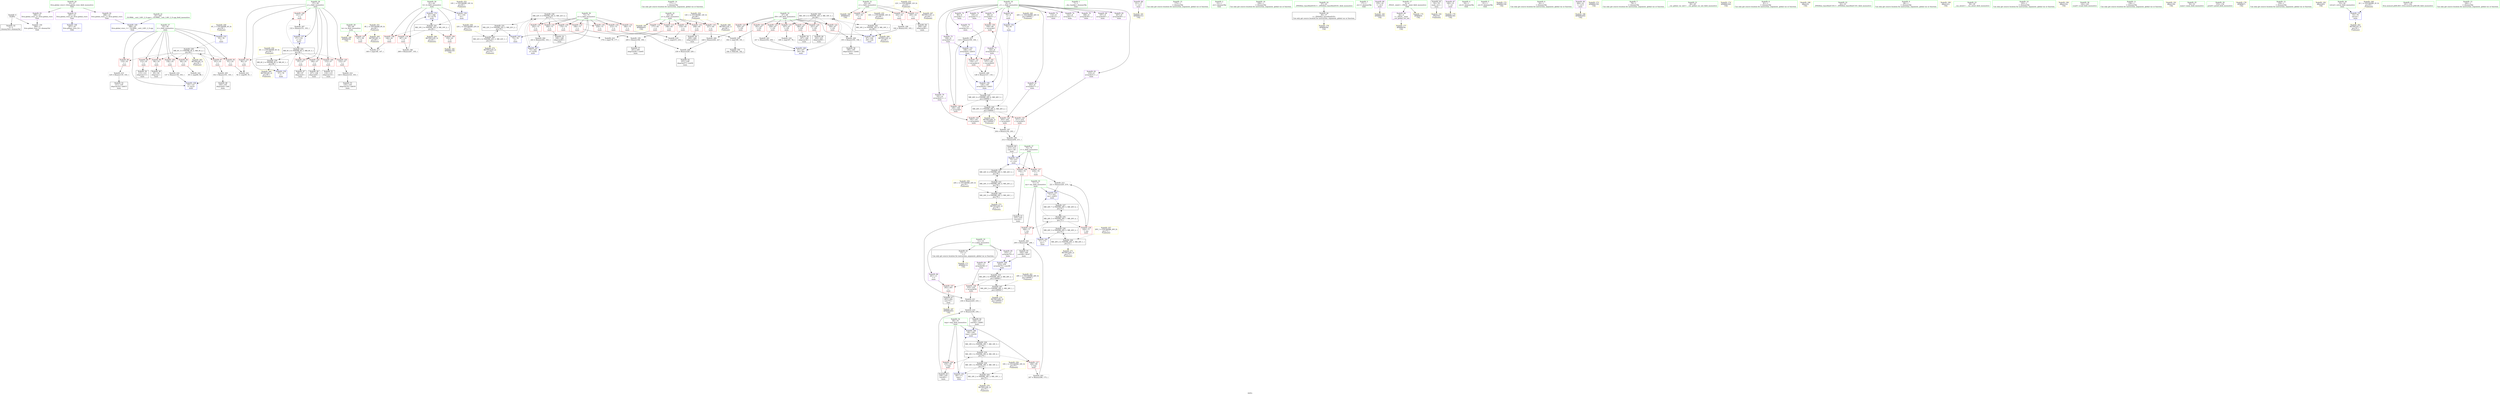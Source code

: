digraph "SVFG" {
	label="SVFG";

	Node0x55c6e3e71900 [shape=record,color=grey,label="{NodeID: 0\nNullPtr}"];
	Node0x55c6e3e71900 -> Node0x55c6e3e914c0[style=solid];
	Node0x55c6e3e71900 -> Node0x55c6e3e98de0[style=solid];
	Node0x55c6e3eb0a40 [shape=record,color=yellow,style=double,label="{NodeID: 263\nRETMU(4V_3)\npts\{56 \}\nFun[main]}"];
	Node0x55c6e3e9a670 [shape=record,color=yellow,style=double,label="{NodeID: 180\nAPARM(59)\nCS[]}"];
	Node0x55c6e3e91aa0 [shape=record,color=red,label="{NodeID: 97\n101\<--55\n\<--i\nmain\n}"];
	Node0x55c6e3e91aa0 -> Node0x55c6e3e9d540[style=solid];
	Node0x55c6e3e76250 [shape=record,color=green,label="{NodeID: 14\n171\<--1\n\<--dummyObj\nCan only get source location for instruction, argument, global var or function.}"];
	Node0x55c6e3e952d0 [shape=record,color=black,label="{NodeID: 194\n184 = PHI(160, 182, )\n}"];
	Node0x55c6e3e92600 [shape=record,color=red,label="{NodeID: 111\n163\<--63\n\<--c\nmain\n}"];
	Node0x55c6e3e92600 -> Node0x55c6e3e95cf0[style=solid];
	Node0x55c6e3e90960 [shape=record,color=green,label="{NodeID: 28\n57\<--58\nj\<--j_field_insensitive\nmain\n}"];
	Node0x55c6e3e90960 -> Node0x55c6e3e91de0[style=solid];
	Node0x55c6e3e90960 -> Node0x55c6e3e91eb0[style=solid];
	Node0x55c6e3e90960 -> Node0x55c6e3e91f80[style=solid];
	Node0x55c6e3e90960 -> Node0x55c6e3e92050[style=solid];
	Node0x55c6e3e90960 -> Node0x55c6e3e92120[style=solid];
	Node0x55c6e3e90960 -> Node0x55c6e3e921f0[style=solid];
	Node0x55c6e3e90960 -> Node0x55c6e3e99150[style=solid];
	Node0x55c6e3e90960 -> Node0x55c6e3e993c0[style=solid];
	Node0x55c6e3e9d9c0 [shape=record,color=grey,label="{NodeID: 208\n230 = Binary(228, 229, )\n}"];
	Node0x55c6e3e9d9c0 -> Node0x55c6e3e93550[style=solid];
	Node0x55c6e3e97930 [shape=record,color=red,label="{NodeID: 125\n256\<--67\n\<--i30\nmain\n}"];
	Node0x55c6e3e97930 -> Node0x55c6e3e9cf40[style=solid];
	Node0x55c6e3e914c0 [shape=record,color=black,label="{NodeID: 42\n2\<--3\ndummyVal\<--dummyVal\n}"];
	Node0x55c6e3e9eec0 [shape=record,color=grey,label="{NodeID: 222\n85 = cmp(84, 86, )\n}"];
	Node0x55c6e3e98490 [shape=record,color=red,label="{NodeID: 139\n100\<--99\n\<--arrayidx5\nmain\n}"];
	Node0x55c6e3e98490 -> Node0x55c6e3e9e140[style=solid];
	Node0x55c6e3e93070 [shape=record,color=black,label="{NodeID: 56\n196\<--195\nidxprom43\<--sub42\nmain\n}"];
	Node0x55c6e3eaa460 [shape=record,color=black,label="{NodeID: 236\nMR_22V_5 = PHI(MR_22V_6, MR_22V_4, )\npts\{74 \}\n}"];
	Node0x55c6e3eaa460 -> Node0x55c6e3e97d40[style=dashed];
	Node0x55c6e3eaa460 -> Node0x55c6e3e97e10[style=dashed];
	Node0x55c6e3eaa460 -> Node0x55c6e3e97ee0[style=dashed];
	Node0x55c6e3eaa460 -> Node0x55c6e3e97fb0[style=dashed];
	Node0x55c6e3eaa460 -> Node0x55c6e3e98080[style=dashed];
	Node0x55c6e3eaa460 -> Node0x55c6e3e98150[style=dashed];
	Node0x55c6e3eaa460 -> Node0x55c6e3e98220[style=dashed];
	Node0x55c6e3eaa460 -> Node0x55c6e3e99be0[style=dashed];
	Node0x55c6e3eaa460 -> Node0x55c6e3ea8b60[style=dashed];
	Node0x55c6e3e99080 [shape=record,color=blue,label="{NodeID: 153\n55\<--78\ni\<--\nmain\n}"];
	Node0x55c6e3e99080 -> Node0x55c6e3eaae60[style=dashed];
	Node0x55c6e3e93bd0 [shape=record,color=purple,label="{NodeID: 70\n96\<--8\narrayidx\<--_c\nmain\n}"];
	Node0x55c6e3eaec60 [shape=record,color=yellow,style=double,label="{NodeID: 250\n6V_1 = ENCHI(MR_6V_0)\npts\{58 \}\nFun[main]}"];
	Node0x55c6e3eaec60 -> Node0x55c6e3eab360[style=dashed];
	Node0x55c6e3e99be0 [shape=record,color=blue,label="{NodeID: 167\n73\<--243\nx\<--inc64\nmain\n}"];
	Node0x55c6e3e99be0 -> Node0x55c6e3eaa460[style=dashed];
	Node0x55c6e3e94730 [shape=record,color=purple,label="{NodeID: 84\n232\<--11\narrayidx58\<--f\nmain\n}"];
	Node0x55c6e3e94730 -> Node0x55c6e3e98a40[style=solid];
	Node0x55c6e3e71820 [shape=record,color=green,label="{NodeID: 1\n7\<--1\n__dso_handle\<--dummyObj\nGlob }"];
	Node0x55c6e3eb0b20 [shape=record,color=yellow,style=double,label="{NodeID: 264\nRETMU(6V_2)\npts\{58 \}\nFun[main]}"];
	Node0x55c6e3e9a740 [shape=record,color=yellow,style=double,label="{NodeID: 181\nAPARM(151)\nCS[]}"];
	Node0x55c6e3e91b70 [shape=record,color=red,label="{NodeID: 98\n112\<--55\n\<--i\nmain\n}"];
	Node0x55c6e3e91b70 -> Node0x55c6e3e92b90[style=solid];
	Node0x55c6e3e71ba0 [shape=record,color=green,label="{NodeID: 15\n173\<--1\n\<--dummyObj\nCan only get source location for instruction, argument, global var or function.}"];
	Node0x55c6e3e95870 [shape=record,color=grey,label="{NodeID: 195\n200 = Binary(198, 199, )\n}"];
	Node0x55c6e3e95870 -> Node0x55c6e3e93140[style=solid];
	Node0x55c6e3e926d0 [shape=record,color=red,label="{NodeID: 112\n193\<--63\n\<--c\nmain\n}"];
	Node0x55c6e3e926d0 -> Node0x55c6e3e95ff0[style=solid];
	Node0x55c6e3e90a30 [shape=record,color=green,label="{NodeID: 29\n59\<--60\ntn\<--tn_field_insensitive\nmain\n}"];
	Node0x55c6e3e90a30 -> Node0x55c6e3e922c0[style=solid];
	Node0x55c6e3e90a30 -> Node0x55c6e3e9a670[style=solid];
	Node0x55c6e3e9db40 [shape=record,color=grey,label="{NodeID: 209\n128 = Binary(127, 118, )\n}"];
	Node0x55c6e3e9db40 -> Node0x55c6e3e992f0[style=solid];
	Node0x55c6e3e97a00 [shape=record,color=red,label="{NodeID: 126\n235\<--69\n\<--tmp\nmain\n}"];
	Node0x55c6e3e97a00 -> Node0x55c6e3e93620[style=solid];
	Node0x55c6e3e91590 [shape=record,color=black,label="{NodeID: 43\n13\<--11\n\<--f\nCan only get source location for instruction, argument, global var or function.}"];
	Node0x55c6e3e91590 -> Node0x55c6e3e99f20[style=solid];
	Node0x55c6e3e9f040 [shape=record,color=grey,label="{NodeID: 223\n178 = cmp(176, 177, )\n}"];
	Node0x55c6e3e98560 [shape=record,color=red,label="{NodeID: 140\n109\<--108\n\<--arrayidx9\nmain\n}"];
	Node0x55c6e3e98560 -> Node0x55c6e3e9e140[style=solid];
	Node0x55c6e3e93140 [shape=record,color=black,label="{NodeID: 57\n201\<--200\nidxprom46\<--sub45\nmain\n}"];
	Node0x55c6e3eaa960 [shape=record,color=black,label="{NodeID: 237\nMR_24V_4 = PHI(MR_24V_5, MR_24V_3, )\npts\{76 \}\n}"];
	Node0x55c6e3eaa960 -> Node0x55c6e3e99970[style=dashed];
	Node0x55c6e3eaa960 -> Node0x55c6e3ea9060[style=dashed];
	Node0x55c6e3e99150 [shape=record,color=blue,label="{NodeID: 154\n57\<--78\nj\<--\nmain\n}"];
	Node0x55c6e3e99150 -> Node0x55c6e3ea6860[style=dashed];
	Node0x55c6e3e93ca0 [shape=record,color=purple,label="{NodeID: 71\n99\<--8\narrayidx5\<--_c\nmain\n}"];
	Node0x55c6e3e93ca0 -> Node0x55c6e3e98490[style=solid];
	Node0x55c6e3eaed40 [shape=record,color=yellow,style=double,label="{NodeID: 251\n8V_1 = ENCHI(MR_8V_0)\npts\{60 \}\nFun[main]}"];
	Node0x55c6e3eaed40 -> Node0x55c6e3e922c0[style=dashed];
	Node0x55c6e3eaed40 -> Node0x55c6e3eb0c00[style=dashed];
	Node0x55c6e3e99cb0 [shape=record,color=blue,label="{NodeID: 168\n253\<--250\narrayidx70\<--conv68\nmain\n}"];
	Node0x55c6e3e99cb0 -> Node0x55c6e3ea9560[style=dashed];
	Node0x55c6e3e94800 [shape=record,color=purple,label="{NodeID: 85\n253\<--11\narrayidx70\<--f\nmain\n}"];
	Node0x55c6e3e94800 -> Node0x55c6e3e99cb0[style=solid];
	Node0x55c6e3e71aa0 [shape=record,color=green,label="{NodeID: 2\n15\<--1\n.str\<--dummyObj\nGlob }"];
	Node0x55c6e3eb0c00 [shape=record,color=yellow,style=double,label="{NodeID: 265\nRETMU(8V_1)\npts\{60 \}\nFun[main]}"];
	Node0x55c6e3e9a810 [shape=record,color=yellow,style=double,label="{NodeID: 182\nAPARM(150)\nCS[]}"];
	Node0x55c6e3e91c40 [shape=record,color=red,label="{NodeID: 99\n119\<--55\n\<--i\nmain\n}"];
	Node0x55c6e3e91c40 -> Node0x55c6e3e9e440[style=solid];
	Node0x55c6e3e71c30 [shape=record,color=green,label="{NodeID: 16\n258\<--1\n\<--dummyObj\nCan only get source location for instruction, argument, global var or function.}"];
	Node0x55c6e3e959f0 [shape=record,color=grey,label="{NodeID: 196\n268 = Binary(267, 103, )\n}"];
	Node0x55c6e3e959f0 -> Node0x55c6e3e99e50[style=solid];
	Node0x55c6e3e927a0 [shape=record,color=red,label="{NodeID: 113\n205\<--63\n\<--c\nmain\n}"];
	Node0x55c6e3e927a0 -> Node0x55c6e3e93210[style=solid];
	Node0x55c6e3e90b00 [shape=record,color=green,label="{NodeID: 30\n61\<--62\ntt\<--tt_field_insensitive\nmain\n}"];
	Node0x55c6e3e90b00 -> Node0x55c6e3e92390[style=solid];
	Node0x55c6e3e90b00 -> Node0x55c6e3e92460[style=solid];
	Node0x55c6e3e90b00 -> Node0x55c6e3e92530[style=solid];
	Node0x55c6e3e90b00 -> Node0x55c6e3e99560[style=solid];
	Node0x55c6e3e90b00 -> Node0x55c6e3e99e50[style=solid];
	Node0x55c6e3e9dcc0 [shape=record,color=grey,label="{NodeID: 210\n237 = Binary(236, 234, )\n}"];
	Node0x55c6e3e9dcc0 -> Node0x55c6e3e936f0[style=solid];
	Node0x55c6e3e97ad0 [shape=record,color=red,label="{NodeID: 127\n246\<--69\n\<--tmp\nmain\n}"];
	Node0x55c6e3e97ad0 -> Node0x55c6e3e9d240[style=solid];
	Node0x55c6e3e91660 [shape=record,color=black,label="{NodeID: 44\n36\<--37\n\<--_ZNSt8ios_base4InitD1Ev\nCan only get source location for instruction, argument, global var or function.}"];
	Node0x55c6e3e91660 -> Node0x55c6e3e9a330[style=solid];
	Node0x55c6e3ea6860 [shape=record,color=black,label="{NodeID: 224\nMR_6V_4 = PHI(MR_6V_5, MR_6V_3, )\npts\{58 \}\n}"];
	Node0x55c6e3ea6860 -> Node0x55c6e3e91de0[style=dashed];
	Node0x55c6e3ea6860 -> Node0x55c6e3e91eb0[style=dashed];
	Node0x55c6e3ea6860 -> Node0x55c6e3e91f80[style=dashed];
	Node0x55c6e3ea6860 -> Node0x55c6e3e92050[style=dashed];
	Node0x55c6e3ea6860 -> Node0x55c6e3e92120[style=dashed];
	Node0x55c6e3ea6860 -> Node0x55c6e3e921f0[style=dashed];
	Node0x55c6e3ea6860 -> Node0x55c6e3e993c0[style=dashed];
	Node0x55c6e3ea6860 -> Node0x55c6e3eab360[style=dashed];
	Node0x55c6e3e98630 [shape=record,color=red,label="{NodeID: 141\n118\<--117\n\<--arrayidx14\nmain\n}"];
	Node0x55c6e3e98630 -> Node0x55c6e3e9db40[style=solid];
	Node0x55c6e3e93210 [shape=record,color=black,label="{NodeID: 58\n206\<--205\nidxprom48\<--\nmain\n}"];
	Node0x55c6e3eaae60 [shape=record,color=black,label="{NodeID: 238\nMR_4V_3 = PHI(MR_4V_4, MR_4V_2, )\npts\{56 \}\n}"];
	Node0x55c6e3eaae60 -> Node0x55c6e3e94fe0[style=dashed];
	Node0x55c6e3eaae60 -> Node0x55c6e3e950b0[style=dashed];
	Node0x55c6e3eaae60 -> Node0x55c6e3e919d0[style=dashed];
	Node0x55c6e3eaae60 -> Node0x55c6e3e91aa0[style=dashed];
	Node0x55c6e3eaae60 -> Node0x55c6e3e91b70[style=dashed];
	Node0x55c6e3eaae60 -> Node0x55c6e3e91c40[style=dashed];
	Node0x55c6e3eaae60 -> Node0x55c6e3e91d10[style=dashed];
	Node0x55c6e3eaae60 -> Node0x55c6e3e99490[style=dashed];
	Node0x55c6e3eaae60 -> Node0x55c6e3eb0a40[style=dashed];
	Node0x55c6e3e99220 [shape=record,color=blue,label="{NodeID: 155\n108\<--110\narrayidx9\<--add10\nmain\n}"];
	Node0x55c6e3e99220 -> Node0x55c6e3e98630[style=dashed];
	Node0x55c6e3e99220 -> Node0x55c6e3e98700[style=dashed];
	Node0x55c6e3e99220 -> Node0x55c6e3e992f0[style=dashed];
	Node0x55c6e3e93d70 [shape=record,color=purple,label="{NodeID: 72\n105\<--8\narrayidx7\<--_c\nmain\n}"];
	Node0x55c6e3eaf630 [shape=record,color=yellow,style=double,label="{NodeID: 252\n10V_1 = ENCHI(MR_10V_0)\npts\{62 \}\nFun[main]}"];
	Node0x55c6e3eaf630 -> Node0x55c6e3e99560[style=dashed];
	Node0x55c6e3e99d80 [shape=record,color=blue,label="{NodeID: 169\n67\<--257\ni30\<--dec\nmain\n}"];
	Node0x55c6e3e99d80 -> Node0x55c6e3ea7c60[style=dashed];
	Node0x55c6e3e948d0 [shape=record,color=purple,label="{NodeID: 86\n261\<--11\n\<--f\nmain\n}"];
	Node0x55c6e3e948d0 -> Node0x55c6e3e98b10[style=solid];
	Node0x55c6e3e72390 [shape=record,color=green,label="{NodeID: 3\n17\<--1\n.str.1\<--dummyObj\nGlob }"];
	Node0x55c6e3eb0ce0 [shape=record,color=yellow,style=double,label="{NodeID: 266\nRETMU(10V_3)\npts\{62 \}\nFun[main]}"];
	Node0x55c6e3e9a8e0 [shape=record,color=yellow,style=double,label="{NodeID: 183\nAPARM(155)\nCS[]}"];
	Node0x55c6e3e91d10 [shape=record,color=red,label="{NodeID: 100\n136\<--55\n\<--i\nmain\n}"];
	Node0x55c6e3e91d10 -> Node0x55c6e3e9e5c0[style=solid];
	Node0x55c6e3e71d00 [shape=record,color=green,label="{NodeID: 17\n4\<--6\n_ZStL8__ioinit\<--_ZStL8__ioinit_field_insensitive\nGlob }"];
	Node0x55c6e3e71d00 -> Node0x55c6e3e93a30[style=solid];
	Node0x55c6e3e71d00 -> Node0x55c6e3e9a260[style=solid];
	Node0x55c6e3e95b70 [shape=record,color=grey,label="{NodeID: 197\n204 = Binary(192, 203, )\n}"];
	Node0x55c6e3e95b70 -> Node0x55c6e3e95e70[style=solid];
	Node0x55c6e3e92870 [shape=record,color=red,label="{NodeID: 114\n177\<--65\n\<--n\nmain\n}"];
	Node0x55c6e3e92870 -> Node0x55c6e3e9f040[style=solid];
	Node0x55c6e3e90bd0 [shape=record,color=green,label="{NodeID: 31\n63\<--64\nc\<--c_field_insensitive\nmain\n}"];
	Node0x55c6e3e90bd0 -> Node0x55c6e3e92600[style=solid];
	Node0x55c6e3e90bd0 -> Node0x55c6e3e926d0[style=solid];
	Node0x55c6e3e90bd0 -> Node0x55c6e3e927a0[style=solid];
	Node0x55c6e3e90bd0 -> Node0x55c6e3e9a9b0[style=solid];
	Node0x55c6e3e9de40 [shape=record,color=grey,label="{NodeID: 211\n234 = Binary(225, 233, )\n}"];
	Node0x55c6e3e9de40 -> Node0x55c6e3e9dcc0[style=solid];
	Node0x55c6e3e97ba0 [shape=record,color=red,label="{NodeID: 128\n220\<--71\n\<--my\nmain\n}"];
	Node0x55c6e3e97ba0 -> Node0x55c6e3e9dfc0[style=solid];
	Node0x55c6e3e91760 [shape=record,color=black,label="{NodeID: 45\n52\<--78\nmain_ret\<--\nmain\n}"];
	Node0x55c6e3e91760 -> Node0x55c6e3e95210[style=solid];
	Node0x55c6e3ea6d60 [shape=record,color=black,label="{NodeID: 225\nMR_26V_4 = PHI(MR_26V_6, MR_26V_3, )\npts\{100000 \}\n}"];
	Node0x55c6e3ea6d60 -> Node0x55c6e3e98490[style=dashed];
	Node0x55c6e3ea6d60 -> Node0x55c6e3e98560[style=dashed];
	Node0x55c6e3ea6d60 -> Node0x55c6e3e99220[style=dashed];
	Node0x55c6e3ea6d60 -> Node0x55c6e3eab860[style=dashed];
	Node0x55c6e3e98700 [shape=record,color=red,label="{NodeID: 142\n127\<--126\n\<--arrayidx20\nmain\n}"];
	Node0x55c6e3e98700 -> Node0x55c6e3e9db40[style=solid];
	Node0x55c6e3e932e0 [shape=record,color=black,label="{NodeID: 59\n209\<--208\nidxprom50\<--\nmain\n}"];
	Node0x55c6e3eab360 [shape=record,color=black,label="{NodeID: 239\nMR_6V_2 = PHI(MR_6V_4, MR_6V_1, )\npts\{58 \}\n}"];
	Node0x55c6e3eab360 -> Node0x55c6e3e99150[style=dashed];
	Node0x55c6e3eab360 -> Node0x55c6e3eb0b20[style=dashed];
	Node0x55c6e3e992f0 [shape=record,color=blue,label="{NodeID: 156\n126\<--128\narrayidx20\<--add21\nmain\n}"];
	Node0x55c6e3e992f0 -> Node0x55c6e3ea6d60[style=dashed];
	Node0x55c6e3e93e40 [shape=record,color=purple,label="{NodeID: 73\n108\<--8\narrayidx9\<--_c\nmain\n}"];
	Node0x55c6e3e93e40 -> Node0x55c6e3e98560[style=solid];
	Node0x55c6e3e93e40 -> Node0x55c6e3e99220[style=solid];
	Node0x55c6e3eaf710 [shape=record,color=yellow,style=double,label="{NodeID: 253\n12V_1 = ENCHI(MR_12V_0)\npts\{64 \}\nFun[main]}"];
	Node0x55c6e3eaf710 -> Node0x55c6e3e92600[style=dashed];
	Node0x55c6e3eaf710 -> Node0x55c6e3e926d0[style=dashed];
	Node0x55c6e3eaf710 -> Node0x55c6e3e927a0[style=dashed];
	Node0x55c6e3eaf710 -> Node0x55c6e3eb0dc0[style=dashed];
	Node0x55c6e3e99e50 [shape=record,color=blue,label="{NodeID: 170\n61\<--268\ntt\<--inc76\nmain\n}"];
	Node0x55c6e3e99e50 -> Node0x55c6e3eabd60[style=dashed];
	Node0x55c6e3e949a0 [shape=record,color=purple,label="{NodeID: 87\n140\<--15\n\<--.str\nmain\n}"];
	Node0x55c6e3e949a0 -> Node0x55c6e3e9a5a0[style=solid];
	Node0x55c6e3e71f80 [shape=record,color=green,label="{NodeID: 4\n19\<--1\n.str.2\<--dummyObj\nGlob }"];
	Node0x55c6e3eb0dc0 [shape=record,color=yellow,style=double,label="{NodeID: 267\nRETMU(12V_1)\npts\{64 \}\nFun[main]}"];
	Node0x55c6e3e9a9b0 [shape=record,color=yellow,style=double,label="{NodeID: 184\nAPARM(63)\nCS[]}"];
	Node0x55c6e3e91de0 [shape=record,color=red,label="{NodeID: 101\n90\<--57\n\<--j\nmain\n}"];
	Node0x55c6e3e91de0 -> Node0x55c6e3e9ed40[style=solid];
	Node0x55c6e3e71dd0 [shape=record,color=green,label="{NodeID: 18\n8\<--10\n_c\<--_c_field_insensitive\nGlob }"];
	Node0x55c6e3e71dd0 -> Node0x55c6e3e93b00[style=solid];
	Node0x55c6e3e71dd0 -> Node0x55c6e3e93bd0[style=solid];
	Node0x55c6e3e71dd0 -> Node0x55c6e3e93ca0[style=solid];
	Node0x55c6e3e71dd0 -> Node0x55c6e3e93d70[style=solid];
	Node0x55c6e3e71dd0 -> Node0x55c6e3e93e40[style=solid];
	Node0x55c6e3e71dd0 -> Node0x55c6e3e93f10[style=solid];
	Node0x55c6e3e71dd0 -> Node0x55c6e3e93fe0[style=solid];
	Node0x55c6e3e71dd0 -> Node0x55c6e3e940b0[style=solid];
	Node0x55c6e3e71dd0 -> Node0x55c6e3e94180[style=solid];
	Node0x55c6e3e71dd0 -> Node0x55c6e3e94250[style=solid];
	Node0x55c6e3e71dd0 -> Node0x55c6e3e94320[style=solid];
	Node0x55c6e3e71dd0 -> Node0x55c6e3e943f0[style=solid];
	Node0x55c6e3e71dd0 -> Node0x55c6e3e944c0[style=solid];
	Node0x55c6e3e71dd0 -> Node0x55c6e3e94590[style=solid];
	Node0x55c6e3e71dd0 -> Node0x55c6e3e94660[style=solid];
	Node0x55c6e3e95cf0 [shape=record,color=grey,label="{NodeID: 198\n164 = Binary(163, 103, )\n}"];
	Node0x55c6e3e95cf0 -> Node0x55c6e3e99630[style=solid];
	Node0x55c6e3e92940 [shape=record,color=red,label="{NodeID: 115\n198\<--65\n\<--n\nmain\n}"];
	Node0x55c6e3e92940 -> Node0x55c6e3e95870[style=solid];
	Node0x55c6e3e90ca0 [shape=record,color=green,label="{NodeID: 32\n65\<--66\nn\<--n_field_insensitive\nmain\n}"];
	Node0x55c6e3e90ca0 -> Node0x55c6e3e92870[style=solid];
	Node0x55c6e3e90ca0 -> Node0x55c6e3e92940[style=solid];
	Node0x55c6e3e90ca0 -> Node0x55c6e3e971e0[style=solid];
	Node0x55c6e3e90ca0 -> Node0x55c6e3e972b0[style=solid];
	Node0x55c6e3e90ca0 -> Node0x55c6e3e97380[style=solid];
	Node0x55c6e3e90ca0 -> Node0x55c6e3e9aa80[style=solid];
	Node0x55c6e3e9dfc0 [shape=record,color=grey,label="{NodeID: 212\n221 = Binary(220, 219, )\n}"];
	Node0x55c6e3e9dfc0 -> Node0x55c6e3e99a40[style=solid];
	Node0x55c6e3e97c70 [shape=record,color=red,label="{NodeID: 129\n248\<--71\n\<--my\nmain\n}"];
	Node0x55c6e3e97c70 -> Node0x55c6e3e9d0c0[style=solid];
	Node0x55c6e3e91830 [shape=record,color=black,label="{NodeID: 46\n95\<--94\nidxprom\<--\nmain\n}"];
	Node0x55c6e3ea7260 [shape=record,color=black,label="{NodeID: 226\nMR_18V_6 = PHI(MR_18V_7, MR_18V_5, )\npts\{70 \}\n}"];
	Node0x55c6e3ea7260 -> Node0x55c6e3ea9a60[style=dashed];
	Node0x55c6e3e987d0 [shape=record,color=red,label="{NodeID: 143\n192\<--191\n\<--arrayidx41\nmain\n}"];
	Node0x55c6e3e987d0 -> Node0x55c6e3e95b70[style=solid];
	Node0x55c6e3e933b0 [shape=record,color=black,label="{NodeID: 60\n213\<--212\nconv\<--div\nmain\n}"];
	Node0x55c6e3e933b0 -> Node0x55c6e3e99970[style=solid];
	Node0x55c6e3eab860 [shape=record,color=black,label="{NodeID: 240\nMR_26V_3 = PHI(MR_26V_4, MR_26V_2, )\npts\{100000 \}\n}"];
	Node0x55c6e3eab860 -> Node0x55c6e3e987d0[style=dashed];
	Node0x55c6e3eab860 -> Node0x55c6e3e988a0[style=dashed];
	Node0x55c6e3eab860 -> Node0x55c6e3e98970[style=dashed];
	Node0x55c6e3eab860 -> Node0x55c6e3ea6d60[style=dashed];
	Node0x55c6e3eab860 -> Node0x55c6e3eb13e0[style=dashed];
	Node0x55c6e3e993c0 [shape=record,color=blue,label="{NodeID: 157\n57\<--132\nj\<--inc\nmain\n}"];
	Node0x55c6e3e993c0 -> Node0x55c6e3ea6860[style=dashed];
	Node0x55c6e3e93f10 [shape=record,color=purple,label="{NodeID: 74\n114\<--8\narrayidx12\<--_c\nmain\n}"];
	Node0x55c6e3eaf7f0 [shape=record,color=yellow,style=double,label="{NodeID: 254\n14V_1 = ENCHI(MR_14V_0)\npts\{66 \}\nFun[main]}"];
	Node0x55c6e3eaf7f0 -> Node0x55c6e3e92870[style=dashed];
	Node0x55c6e3eaf7f0 -> Node0x55c6e3e92940[style=dashed];
	Node0x55c6e3eaf7f0 -> Node0x55c6e3e971e0[style=dashed];
	Node0x55c6e3eaf7f0 -> Node0x55c6e3e972b0[style=dashed];
	Node0x55c6e3eaf7f0 -> Node0x55c6e3e97380[style=dashed];
	Node0x55c6e3eaf7f0 -> Node0x55c6e3eb0ea0[style=dashed];
	Node0x55c6e3e99f20 [shape=record,color=yellow,style=double,label="{NodeID: 171\nAPARM(13)\nCS[]}"];
	Node0x55c6e3e94a70 [shape=record,color=purple,label="{NodeID: 88\n151\<--17\n\<--.str.1\nmain\n}"];
	Node0x55c6e3e94a70 -> Node0x55c6e3e9a740[style=solid];
	Node0x55c6e3e75850 [shape=record,color=green,label="{NodeID: 5\n21\<--1\n.str.3\<--dummyObj\nGlob }"];
	Node0x55c6e3eb0ea0 [shape=record,color=yellow,style=double,label="{NodeID: 268\nRETMU(14V_1)\npts\{66 \}\nFun[main]}"];
	Node0x55c6e3e9aa80 [shape=record,color=yellow,style=double,label="{NodeID: 185\nAPARM(65)\nCS[]}"];
	Node0x55c6e3e91eb0 [shape=record,color=red,label="{NodeID: 102\n97\<--57\n\<--j\nmain\n}"];
	Node0x55c6e3e91eb0 -> Node0x55c6e3e91900[style=solid];
	Node0x55c6e3e902d0 [shape=record,color=green,label="{NodeID: 19\n11\<--14\nf\<--f_field_insensitive\nGlob }"];
	Node0x55c6e3e902d0 -> Node0x55c6e3e91590[style=solid];
	Node0x55c6e3e902d0 -> Node0x55c6e3e94730[style=solid];
	Node0x55c6e3e902d0 -> Node0x55c6e3e94800[style=solid];
	Node0x55c6e3e902d0 -> Node0x55c6e3e948d0[style=solid];
	Node0x55c6e3e95e70 [shape=record,color=grey,label="{NodeID: 199\n212 = Binary(204, 211, )\n}"];
	Node0x55c6e3e95e70 -> Node0x55c6e3e933b0[style=solid];
	Node0x55c6e3e971e0 [shape=record,color=red,label="{NodeID: 116\n208\<--65\n\<--n\nmain\n}"];
	Node0x55c6e3e971e0 -> Node0x55c6e3e932e0[style=solid];
	Node0x55c6e3e90d70 [shape=record,color=green,label="{NodeID: 33\n67\<--68\ni30\<--i30_field_insensitive\nmain\n}"];
	Node0x55c6e3e90d70 -> Node0x55c6e3e97450[style=solid];
	Node0x55c6e3e90d70 -> Node0x55c6e3e97520[style=solid];
	Node0x55c6e3e90d70 -> Node0x55c6e3e975f0[style=solid];
	Node0x55c6e3e90d70 -> Node0x55c6e3e976c0[style=solid];
	Node0x55c6e3e90d70 -> Node0x55c6e3e97790[style=solid];
	Node0x55c6e3e90d70 -> Node0x55c6e3e97860[style=solid];
	Node0x55c6e3e90d70 -> Node0x55c6e3e97930[style=solid];
	Node0x55c6e3e90d70 -> Node0x55c6e3e99630[style=solid];
	Node0x55c6e3e90d70 -> Node0x55c6e3e99d80[style=solid];
	Node0x55c6e3e9e140 [shape=record,color=grey,label="{NodeID: 213\n110 = Binary(109, 100, )\n}"];
	Node0x55c6e3e9e140 -> Node0x55c6e3e99220[style=solid];
	Node0x55c6e3e97d40 [shape=record,color=red,label="{NodeID: 130\n176\<--73\n\<--x\nmain\n}"];
	Node0x55c6e3e97d40 -> Node0x55c6e3e9f040[style=solid];
	Node0x55c6e3e91900 [shape=record,color=black,label="{NodeID: 47\n98\<--97\nidxprom4\<--\nmain\n}"];
	Node0x55c6e3ea7760 [shape=record,color=black,label="{NodeID: 227\nMR_20V_7 = PHI(MR_20V_5, MR_20V_6, )\npts\{72 \}\n}"];
	Node0x55c6e3ea7760 -> Node0x55c6e3ea9f60[style=dashed];
	Node0x55c6e3e988a0 [shape=record,color=red,label="{NodeID: 144\n203\<--202\n\<--arrayidx47\nmain\n}"];
	Node0x55c6e3e988a0 -> Node0x55c6e3e95b70[style=solid];
	Node0x55c6e3e93480 [shape=record,color=black,label="{NodeID: 61\n225\<--224\nconv54\<--\nmain\n}"];
	Node0x55c6e3e93480 -> Node0x55c6e3e9de40[style=solid];
	Node0x55c6e3eabd60 [shape=record,color=black,label="{NodeID: 241\nMR_10V_3 = PHI(MR_10V_4, MR_10V_2, )\npts\{62 \}\n}"];
	Node0x55c6e3eabd60 -> Node0x55c6e3e92390[style=dashed];
	Node0x55c6e3eabd60 -> Node0x55c6e3e92460[style=dashed];
	Node0x55c6e3eabd60 -> Node0x55c6e3e92530[style=dashed];
	Node0x55c6e3eabd60 -> Node0x55c6e3e99e50[style=dashed];
	Node0x55c6e3eabd60 -> Node0x55c6e3eb0ce0[style=dashed];
	Node0x55c6e3e99490 [shape=record,color=blue,label="{NodeID: 158\n55\<--137\ni\<--inc23\nmain\n}"];
	Node0x55c6e3e99490 -> Node0x55c6e3eaae60[style=dashed];
	Node0x55c6e3e93fe0 [shape=record,color=purple,label="{NodeID: 75\n117\<--8\narrayidx14\<--_c\nmain\n}"];
	Node0x55c6e3e93fe0 -> Node0x55c6e3e98630[style=solid];
	Node0x55c6e3eaf8d0 [shape=record,color=yellow,style=double,label="{NodeID: 255\n16V_1 = ENCHI(MR_16V_0)\npts\{68 \}\nFun[main]}"];
	Node0x55c6e3eaf8d0 -> Node0x55c6e3eac260[style=dashed];
	Node0x55c6e3e99ff0 [shape=record,color=yellow,style=double,label="{NodeID: 172\nAPARM(158)\nCS[]}"];
	Node0x55c6e3e94b40 [shape=record,color=purple,label="{NodeID: 89\n155\<--19\n\<--.str.2\nmain\n}"];
	Node0x55c6e3e94b40 -> Node0x55c6e3e9a8e0[style=solid];
	Node0x55c6e3e758e0 [shape=record,color=green,label="{NodeID: 6\n24\<--1\n\<--dummyObj\nCan only get source location for instruction, argument, global var or function.}"];
	Node0x55c6e3eb0f80 [shape=record,color=yellow,style=double,label="{NodeID: 269\nRETMU(16V_2)\npts\{68 \}\nFun[main]}"];
	Node0x55c6e3e9ab50 [shape=record,color=yellow,style=double,label="{NodeID: 186\nAPARM(264)\nCS[]}"];
	Node0x55c6e3e91f80 [shape=record,color=red,label="{NodeID: 103\n106\<--57\n\<--j\nmain\n}"];
	Node0x55c6e3e91f80 -> Node0x55c6e3e92ac0[style=solid];
	Node0x55c6e3e90360 [shape=record,color=green,label="{NodeID: 20\n23\<--27\nllvm.global_ctors\<--llvm.global_ctors_field_insensitive\nGlob }"];
	Node0x55c6e3e90360 -> Node0x55c6e3e94ce0[style=solid];
	Node0x55c6e3e90360 -> Node0x55c6e3e94de0[style=solid];
	Node0x55c6e3e90360 -> Node0x55c6e3e94ee0[style=solid];
	Node0x55c6e3e95ff0 [shape=record,color=grey,label="{NodeID: 200\n195 = Binary(193, 194, )\n}"];
	Node0x55c6e3e95ff0 -> Node0x55c6e3e93070[style=solid];
	Node0x55c6e3e972b0 [shape=record,color=red,label="{NodeID: 117\n216\<--65\n\<--n\nmain\n}"];
	Node0x55c6e3e972b0 -> Node0x55c6e3e9ea40[style=solid];
	Node0x55c6e3e90e40 [shape=record,color=green,label="{NodeID: 34\n69\<--70\ntmp\<--tmp_field_insensitive\nmain\n}"];
	Node0x55c6e3e90e40 -> Node0x55c6e3e97a00[style=solid];
	Node0x55c6e3e90e40 -> Node0x55c6e3e97ad0[style=solid];
	Node0x55c6e3e90e40 -> Node0x55c6e3e99700[style=solid];
	Node0x55c6e3e90e40 -> Node0x55c6e3e99b10[style=solid];
	Node0x55c6e3e9e2c0 [shape=record,color=grey,label="{NodeID: 214\n124 = Binary(123, 103, )\n}"];
	Node0x55c6e3e9e2c0 -> Node0x55c6e3e92e00[style=solid];
	Node0x55c6e3e97e10 [shape=record,color=red,label="{NodeID: 131\n180\<--73\n\<--x\nmain\n}"];
	Node0x55c6e3e97e10 -> Node0x55c6e3e9ebc0[style=solid];
	Node0x55c6e3e929f0 [shape=record,color=black,label="{NodeID: 48\n104\<--102\nidxprom6\<--add\nmain\n}"];
	Node0x55c6e3ea7c60 [shape=record,color=black,label="{NodeID: 228\nMR_16V_4 = PHI(MR_16V_5, MR_16V_3, )\npts\{68 \}\n}"];
	Node0x55c6e3ea7c60 -> Node0x55c6e3e97450[style=dashed];
	Node0x55c6e3ea7c60 -> Node0x55c6e3e97520[style=dashed];
	Node0x55c6e3ea7c60 -> Node0x55c6e3e975f0[style=dashed];
	Node0x55c6e3ea7c60 -> Node0x55c6e3e976c0[style=dashed];
	Node0x55c6e3ea7c60 -> Node0x55c6e3e97790[style=dashed];
	Node0x55c6e3ea7c60 -> Node0x55c6e3e97860[style=dashed];
	Node0x55c6e3ea7c60 -> Node0x55c6e3e97930[style=dashed];
	Node0x55c6e3ea7c60 -> Node0x55c6e3e99d80[style=dashed];
	Node0x55c6e3ea7c60 -> Node0x55c6e3eac260[style=dashed];
	Node0x55c6e3e98970 [shape=record,color=red,label="{NodeID: 145\n211\<--210\n\<--arrayidx51\nmain\n}"];
	Node0x55c6e3e98970 -> Node0x55c6e3e95e70[style=solid];
	Node0x55c6e3e93550 [shape=record,color=black,label="{NodeID: 62\n231\<--230\nidxprom57\<--sub56\nmain\n}"];
	Node0x55c6e3eac260 [shape=record,color=black,label="{NodeID: 242\nMR_16V_2 = PHI(MR_16V_4, MR_16V_1, )\npts\{68 \}\n}"];
	Node0x55c6e3eac260 -> Node0x55c6e3e99630[style=dashed];
	Node0x55c6e3eac260 -> Node0x55c6e3eb0f80[style=dashed];
	Node0x55c6e3e99560 [shape=record,color=blue,label="{NodeID: 159\n61\<--103\ntt\<--\nmain\n}"];
	Node0x55c6e3e99560 -> Node0x55c6e3eabd60[style=dashed];
	Node0x55c6e3e940b0 [shape=record,color=purple,label="{NodeID: 76\n122\<--8\narrayidx17\<--_c\nmain\n}"];
	Node0x55c6e3eaf9b0 [shape=record,color=yellow,style=double,label="{NodeID: 256\n18V_1 = ENCHI(MR_18V_0)\npts\{70 \}\nFun[main]}"];
	Node0x55c6e3eaf9b0 -> Node0x55c6e3eac760[style=dashed];
	Node0x55c6e3e9a0c0 [shape=record,color=yellow,style=double,label="{NodeID: 173\nAPARM(159)\nCS[]}"];
	Node0x55c6e3e94c10 [shape=record,color=purple,label="{NodeID: 90\n264\<--21\n\<--.str.3\nmain\n}"];
	Node0x55c6e3e94c10 -> Node0x55c6e3e9ab50[style=solid];
	Node0x55c6e3e75a60 [shape=record,color=green,label="{NodeID: 7\n78\<--1\n\<--dummyObj\nCan only get source location for instruction, argument, global var or function.}"];
	Node0x55c6e3eb1060 [shape=record,color=yellow,style=double,label="{NodeID: 270\nRETMU(18V_2)\npts\{70 \}\nFun[main]}"];
	Node0x55c6e3e9ac20 [shape=record,color=yellow,style=double,label="{NodeID: 187\nAPARM(263)\nCS[]}"];
	Node0x55c6e3e92050 [shape=record,color=red,label="{NodeID: 104\n115\<--57\n\<--j\nmain\n}"];
	Node0x55c6e3e92050 -> Node0x55c6e3e92c60[style=solid];
	Node0x55c6e3e903f0 [shape=record,color=green,label="{NodeID: 21\n28\<--29\n__cxx_global_var_init\<--__cxx_global_var_init_field_insensitive\n}"];
	Node0x55c6e3e9cf40 [shape=record,color=grey,label="{NodeID: 201\n257 = Binary(256, 258, )\n}"];
	Node0x55c6e3e9cf40 -> Node0x55c6e3e99d80[style=solid];
	Node0x55c6e3e97380 [shape=record,color=red,label="{NodeID: 118\n227\<--65\n\<--n\nmain\n}"];
	Node0x55c6e3e97380 -> Node0x55c6e3e9d6c0[style=solid];
	Node0x55c6e3e90f10 [shape=record,color=green,label="{NodeID: 35\n71\<--72\nmy\<--my_field_insensitive\nmain\n}"];
	Node0x55c6e3e90f10 -> Node0x55c6e3e97ba0[style=solid];
	Node0x55c6e3e90f10 -> Node0x55c6e3e97c70[style=solid];
	Node0x55c6e3e90f10 -> Node0x55c6e3e997d0[style=solid];
	Node0x55c6e3e90f10 -> Node0x55c6e3e99a40[style=solid];
	Node0x55c6e3e9e440 [shape=record,color=grey,label="{NodeID: 215\n120 = Binary(119, 103, )\n}"];
	Node0x55c6e3e9e440 -> Node0x55c6e3e92d30[style=solid];
	Node0x55c6e3e97ee0 [shape=record,color=red,label="{NodeID: 132\n189\<--73\n\<--x\nmain\n}"];
	Node0x55c6e3e97ee0 -> Node0x55c6e3e92fa0[style=solid];
	Node0x55c6e3e92ac0 [shape=record,color=black,label="{NodeID: 49\n107\<--106\nidxprom8\<--\nmain\n}"];
	Node0x55c6e3ea8160 [shape=record,color=black,label="{NodeID: 229\nMR_18V_3 = PHI(MR_18V_5, MR_18V_2, )\npts\{70 \}\n}"];
	Node0x55c6e3ea8160 -> Node0x55c6e3e99700[style=dashed];
	Node0x55c6e3ea8160 -> Node0x55c6e3eac760[style=dashed];
	Node0x55c6e3e98a40 [shape=record,color=red,label="{NodeID: 146\n233\<--232\n\<--arrayidx58\nmain\n}"];
	Node0x55c6e3e98a40 -> Node0x55c6e3e9de40[style=solid];
	Node0x55c6e3e93620 [shape=record,color=black,label="{NodeID: 63\n236\<--235\nconv60\<--\nmain\n}"];
	Node0x55c6e3e93620 -> Node0x55c6e3e9dcc0[style=solid];
	Node0x55c6e3eac760 [shape=record,color=black,label="{NodeID: 243\nMR_18V_2 = PHI(MR_18V_3, MR_18V_1, )\npts\{70 \}\n}"];
	Node0x55c6e3eac760 -> Node0x55c6e3ea8160[style=dashed];
	Node0x55c6e3eac760 -> Node0x55c6e3eb1060[style=dashed];
	Node0x55c6e3e99630 [shape=record,color=blue,label="{NodeID: 160\n67\<--164\ni30\<--sub\nmain\n}"];
	Node0x55c6e3e99630 -> Node0x55c6e3ea7c60[style=dashed];
	Node0x55c6e3e94180 [shape=record,color=purple,label="{NodeID: 77\n126\<--8\narrayidx20\<--_c\nmain\n}"];
	Node0x55c6e3e94180 -> Node0x55c6e3e98700[style=solid];
	Node0x55c6e3e94180 -> Node0x55c6e3e992f0[style=solid];
	Node0x55c6e3eafac0 [shape=record,color=yellow,style=double,label="{NodeID: 257\n20V_1 = ENCHI(MR_20V_0)\npts\{72 \}\nFun[main]}"];
	Node0x55c6e3eafac0 -> Node0x55c6e3eacc60[style=dashed];
	Node0x55c6e3e9a190 [shape=record,color=yellow,style=double,label="{NodeID: 174\nAPARM(160)\nCS[]}"];
	Node0x55c6e3e94ce0 [shape=record,color=purple,label="{NodeID: 91\n287\<--23\nllvm.global_ctors_0\<--llvm.global_ctors\nGlob }"];
	Node0x55c6e3e94ce0 -> Node0x55c6e3e98be0[style=solid];
	Node0x55c6e3e75af0 [shape=record,color=green,label="{NodeID: 8\n81\<--1\n\<--dummyObj\nCan only get source location for instruction, argument, global var or function.}"];
	Node0x55c6e3eb1140 [shape=record,color=yellow,style=double,label="{NodeID: 271\nRETMU(20V_2)\npts\{72 \}\nFun[main]}"];
	Node0x55c6e3e9acf0 [shape=record,color=yellow,style=double,label="{NodeID: 188\nARet(35)\nCS[]}"];
	Node0x55c6e3e92120 [shape=record,color=red,label="{NodeID: 105\n123\<--57\n\<--j\nmain\n}"];
	Node0x55c6e3e92120 -> Node0x55c6e3e9e2c0[style=solid];
	Node0x55c6e3e90480 [shape=record,color=green,label="{NodeID: 22\n32\<--33\n_ZNSt8ios_base4InitC1Ev\<--_ZNSt8ios_base4InitC1Ev_field_insensitive\n}"];
	Node0x55c6e3e9d0c0 [shape=record,color=grey,label="{NodeID: 202\n249 = Binary(247, 248, )\n}"];
	Node0x55c6e3e9d0c0 -> Node0x55c6e3e937c0[style=solid];
	Node0x55c6e3e97450 [shape=record,color=red,label="{NodeID: 119\n167\<--67\n\<--i30\nmain\n}"];
	Node0x55c6e3e97450 -> Node0x55c6e3e9e8c0[style=solid];
	Node0x55c6e3e90fe0 [shape=record,color=green,label="{NodeID: 36\n73\<--74\nx\<--x_field_insensitive\nmain\n}"];
	Node0x55c6e3e90fe0 -> Node0x55c6e3e97d40[style=solid];
	Node0x55c6e3e90fe0 -> Node0x55c6e3e97e10[style=solid];
	Node0x55c6e3e90fe0 -> Node0x55c6e3e97ee0[style=solid];
	Node0x55c6e3e90fe0 -> Node0x55c6e3e97fb0[style=solid];
	Node0x55c6e3e90fe0 -> Node0x55c6e3e98080[style=solid];
	Node0x55c6e3e90fe0 -> Node0x55c6e3e98150[style=solid];
	Node0x55c6e3e90fe0 -> Node0x55c6e3e98220[style=solid];
	Node0x55c6e3e90fe0 -> Node0x55c6e3e998a0[style=solid];
	Node0x55c6e3e90fe0 -> Node0x55c6e3e99be0[style=solid];
	Node0x55c6e3e9e5c0 [shape=record,color=grey,label="{NodeID: 216\n137 = Binary(136, 103, )\n}"];
	Node0x55c6e3e9e5c0 -> Node0x55c6e3e99490[style=solid];
	Node0x55c6e3e97fb0 [shape=record,color=red,label="{NodeID: 133\n199\<--73\n\<--x\nmain\n}"];
	Node0x55c6e3e97fb0 -> Node0x55c6e3e95870[style=solid];
	Node0x55c6e3e92b90 [shape=record,color=black,label="{NodeID: 50\n113\<--112\nidxprom11\<--\nmain\n}"];
	Node0x55c6e3ea8660 [shape=record,color=black,label="{NodeID: 230\nMR_20V_3 = PHI(MR_20V_5, MR_20V_2, )\npts\{72 \}\n}"];
	Node0x55c6e3ea8660 -> Node0x55c6e3e997d0[style=dashed];
	Node0x55c6e3ea8660 -> Node0x55c6e3eacc60[style=dashed];
	Node0x55c6e3e98b10 [shape=record,color=red,label="{NodeID: 147\n262\<--261\n\<--\nmain\n}"];
	Node0x55c6e3e98b10 -> Node0x55c6e3e93960[style=solid];
	Node0x55c6e3e936f0 [shape=record,color=black,label="{NodeID: 64\n238\<--237\nconv62\<--add61\nmain\n}"];
	Node0x55c6e3e936f0 -> Node0x55c6e3e99b10[style=solid];
	Node0x55c6e3eacc60 [shape=record,color=black,label="{NodeID: 244\nMR_20V_2 = PHI(MR_20V_3, MR_20V_1, )\npts\{72 \}\n}"];
	Node0x55c6e3eacc60 -> Node0x55c6e3ea8660[style=dashed];
	Node0x55c6e3eacc60 -> Node0x55c6e3eb1140[style=dashed];
	Node0x55c6e3e99700 [shape=record,color=blue,label="{NodeID: 161\n69\<--171\ntmp\<--\nmain\n}"];
	Node0x55c6e3e99700 -> Node0x55c6e3ea9a60[style=dashed];
	Node0x55c6e3e94250 [shape=record,color=purple,label="{NodeID: 78\n188\<--8\narrayidx39\<--_c\nmain\n}"];
	Node0x55c6e3eafba0 [shape=record,color=yellow,style=double,label="{NodeID: 258\n22V_1 = ENCHI(MR_22V_0)\npts\{74 \}\nFun[main]}"];
	Node0x55c6e3eafba0 -> Node0x55c6e3ead160[style=dashed];
	Node0x55c6e3e9a260 [shape=record,color=yellow,style=double,label="{NodeID: 175\nAPARM(4)\nCS[]}"];
	Node0x55c6e3e94de0 [shape=record,color=purple,label="{NodeID: 92\n288\<--23\nllvm.global_ctors_1\<--llvm.global_ctors\nGlob }"];
	Node0x55c6e3e94de0 -> Node0x55c6e3e98ce0[style=solid];
	Node0x55c6e3e720a0 [shape=record,color=green,label="{NodeID: 9\n86\<--1\n\<--dummyObj\nCan only get source location for instruction, argument, global var or function.}"];
	Node0x55c6e3eb1220 [shape=record,color=yellow,style=double,label="{NodeID: 272\nRETMU(22V_2)\npts\{74 \}\nFun[main]}"];
	Node0x55c6e3e9ad80 [shape=record,color=yellow,style=double,label="{NodeID: 189\nARet(141)\nCS[]}"];
	Node0x55c6e3e921f0 [shape=record,color=red,label="{NodeID: 106\n131\<--57\n\<--j\nmain\n}"];
	Node0x55c6e3e921f0 -> Node0x55c6e3e9d840[style=solid];
	Node0x55c6e3e90550 [shape=record,color=green,label="{NodeID: 23\n38\<--39\n__cxa_atexit\<--__cxa_atexit_field_insensitive\n}"];
	Node0x55c6e3e9d240 [shape=record,color=grey,label="{NodeID: 203\n247 = Binary(246, 173, )\n}"];
	Node0x55c6e3e9d240 -> Node0x55c6e3e9d0c0[style=solid];
	Node0x55c6e3e97520 [shape=record,color=red,label="{NodeID: 120\n181\<--67\n\<--i30\nmain\n}"];
	Node0x55c6e3e97520 -> Node0x55c6e3e9ebc0[style=solid];
	Node0x55c6e3e910b0 [shape=record,color=green,label="{NodeID: 37\n75\<--76\nv\<--v_field_insensitive\nmain\n}"];
	Node0x55c6e3e910b0 -> Node0x55c6e3e982f0[style=solid];
	Node0x55c6e3e910b0 -> Node0x55c6e3e983c0[style=solid];
	Node0x55c6e3e910b0 -> Node0x55c6e3e99970[style=solid];
	Node0x55c6e3e9e740 [shape=record,color=grey,label="{NodeID: 217\n148 = cmp(146, 147, )\n}"];
	Node0x55c6e3e98080 [shape=record,color=red,label="{NodeID: 134\n215\<--73\n\<--x\nmain\n}"];
	Node0x55c6e3e98080 -> Node0x55c6e3e9ea40[style=solid];
	Node0x55c6e3e92c60 [shape=record,color=black,label="{NodeID: 51\n116\<--115\nidxprom13\<--\nmain\n}"];
	Node0x55c6e3ea8b60 [shape=record,color=black,label="{NodeID: 231\nMR_22V_3 = PHI(MR_22V_5, MR_22V_2, )\npts\{74 \}\n}"];
	Node0x55c6e3ea8b60 -> Node0x55c6e3e998a0[style=dashed];
	Node0x55c6e3ea8b60 -> Node0x55c6e3ead160[style=dashed];
	Node0x55c6e3e98be0 [shape=record,color=blue,label="{NodeID: 148\n287\<--24\nllvm.global_ctors_0\<--\nGlob }"];
	Node0x55c6e3e937c0 [shape=record,color=black,label="{NodeID: 65\n250\<--249\nconv68\<--div67\nmain\n}"];
	Node0x55c6e3e937c0 -> Node0x55c6e3e99cb0[style=solid];
	Node0x55c6e3ead160 [shape=record,color=black,label="{NodeID: 245\nMR_22V_2 = PHI(MR_22V_3, MR_22V_1, )\npts\{74 \}\n}"];
	Node0x55c6e3ead160 -> Node0x55c6e3ea8b60[style=dashed];
	Node0x55c6e3ead160 -> Node0x55c6e3eb1220[style=dashed];
	Node0x55c6e3e997d0 [shape=record,color=blue,label="{NodeID: 162\n71\<--173\nmy\<--\nmain\n}"];
	Node0x55c6e3e997d0 -> Node0x55c6e3ea9f60[style=dashed];
	Node0x55c6e3e94320 [shape=record,color=purple,label="{NodeID: 79\n191\<--8\narrayidx41\<--_c\nmain\n}"];
	Node0x55c6e3e94320 -> Node0x55c6e3e987d0[style=solid];
	Node0x55c6e3eafc80 [shape=record,color=yellow,style=double,label="{NodeID: 259\n24V_1 = ENCHI(MR_24V_0)\npts\{76 \}\nFun[main]}"];
	Node0x55c6e3eafc80 -> Node0x55c6e3ead660[style=dashed];
	Node0x55c6e3e9a330 [shape=record,color=yellow,style=double,label="{NodeID: 176\nAPARM(36)\nCS[]}"];
	Node0x55c6e3e94ee0 [shape=record,color=purple,label="{NodeID: 93\n289\<--23\nllvm.global_ctors_2\<--llvm.global_ctors\nGlob }"];
	Node0x55c6e3e94ee0 -> Node0x55c6e3e98de0[style=solid];
	Node0x55c6e3e72170 [shape=record,color=green,label="{NodeID: 10\n103\<--1\n\<--dummyObj\nCan only get source location for instruction, argument, global var or function.}"];
	Node0x55c6e3eb1300 [shape=record,color=yellow,style=double,label="{NodeID: 273\nRETMU(24V_2)\npts\{76 \}\nFun[main]}"];
	Node0x55c6e3e9ae10 [shape=record,color=yellow,style=double,label="{NodeID: 190\nARet(152)\nCS[]}"];
	Node0x55c6e3e922c0 [shape=record,color=red,label="{NodeID: 107\n147\<--59\n\<--tn\nmain\n}"];
	Node0x55c6e3e922c0 -> Node0x55c6e3e9e740[style=solid];
	Node0x55c6e3e90620 [shape=record,color=green,label="{NodeID: 24\n37\<--43\n_ZNSt8ios_base4InitD1Ev\<--_ZNSt8ios_base4InitD1Ev_field_insensitive\n}"];
	Node0x55c6e3e90620 -> Node0x55c6e3e91660[style=solid];
	Node0x55c6e3e9d3c0 [shape=record,color=grey,label="{NodeID: 204\n243 = Binary(242, 103, )\n}"];
	Node0x55c6e3e9d3c0 -> Node0x55c6e3e99be0[style=solid];
	Node0x55c6e3e975f0 [shape=record,color=red,label="{NodeID: 121\n186\<--67\n\<--i30\nmain\n}"];
	Node0x55c6e3e975f0 -> Node0x55c6e3e92ed0[style=solid];
	Node0x55c6e3e91180 [shape=record,color=green,label="{NodeID: 38\n142\<--143\nscanf\<--scanf_field_insensitive\n}"];
	Node0x55c6e3e9e8c0 [shape=record,color=grey,label="{NodeID: 218\n168 = cmp(167, 78, )\n}"];
	Node0x55c6e3e98150 [shape=record,color=red,label="{NodeID: 135\n229\<--73\n\<--x\nmain\n}"];
	Node0x55c6e3e98150 -> Node0x55c6e3e9d9c0[style=solid];
	Node0x55c6e3e92d30 [shape=record,color=black,label="{NodeID: 52\n121\<--120\nidxprom16\<--add15\nmain\n}"];
	Node0x55c6e3ea9060 [shape=record,color=black,label="{NodeID: 232\nMR_24V_3 = PHI(MR_24V_4, MR_24V_2, )\npts\{76 \}\n}"];
	Node0x55c6e3ea9060 -> Node0x55c6e3eaa960[style=dashed];
	Node0x55c6e3ea9060 -> Node0x55c6e3ead660[style=dashed];
	Node0x55c6e3e98ce0 [shape=record,color=blue,label="{NodeID: 149\n288\<--25\nllvm.global_ctors_1\<--_GLOBAL__sub_I_AS1_2_0.cpp\nGlob }"];
	Node0x55c6e3e93890 [shape=record,color=black,label="{NodeID: 66\n252\<--251\nidxprom69\<--\nmain\n}"];
	Node0x55c6e3ead660 [shape=record,color=black,label="{NodeID: 246\nMR_24V_2 = PHI(MR_24V_3, MR_24V_1, )\npts\{76 \}\n}"];
	Node0x55c6e3ead660 -> Node0x55c6e3ea9060[style=dashed];
	Node0x55c6e3ead660 -> Node0x55c6e3eb1300[style=dashed];
	Node0x55c6e3e998a0 [shape=record,color=blue,label="{NodeID: 163\n73\<--78\nx\<--\nmain\n}"];
	Node0x55c6e3e998a0 -> Node0x55c6e3eaa460[style=dashed];
	Node0x55c6e3e943f0 [shape=record,color=purple,label="{NodeID: 80\n197\<--8\narrayidx44\<--_c\nmain\n}"];
	Node0x55c6e3eafd60 [shape=record,color=yellow,style=double,label="{NodeID: 260\n26V_1 = ENCHI(MR_26V_0)\npts\{100000 \}\nFun[main]}"];
	Node0x55c6e3eafd60 -> Node0x55c6e3e98fb0[style=dashed];
	Node0x55c6e3e9a400 [shape=record,color=yellow,style=double,label="{NodeID: 177\nAPARM(34)\nCS[]}"];
	Node0x55c6e3e94fe0 [shape=record,color=red,label="{NodeID: 94\n84\<--55\n\<--i\nmain\n}"];
	Node0x55c6e3e94fe0 -> Node0x55c6e3e9eec0[style=solid];
	Node0x55c6e3e72240 [shape=record,color=green,label="{NodeID: 11\n158\<--1\n\<--dummyObj\nCan only get source location for instruction, argument, global var or function.}"];
	Node0x55c6e3eb13e0 [shape=record,color=yellow,style=double,label="{NodeID: 274\nRETMU(26V_3)\npts\{100000 \}\nFun[main]}"];
	Node0x55c6e3e9aea0 [shape=record,color=yellow,style=double,label="{NodeID: 191\nARet(156)\nCS[]}"];
	Node0x55c6e3e92390 [shape=record,color=red,label="{NodeID: 108\n146\<--61\n\<--tt\nmain\n}"];
	Node0x55c6e3e92390 -> Node0x55c6e3e9e740[style=solid];
	Node0x55c6e3e906f0 [shape=record,color=green,label="{NodeID: 25\n50\<--51\nmain\<--main_field_insensitive\n}"];
	Node0x55c6e3e9d540 [shape=record,color=grey,label="{NodeID: 205\n102 = Binary(101, 103, )\n}"];
	Node0x55c6e3e9d540 -> Node0x55c6e3e929f0[style=solid];
	Node0x55c6e3e976c0 [shape=record,color=red,label="{NodeID: 122\n194\<--67\n\<--i30\nmain\n}"];
	Node0x55c6e3e976c0 -> Node0x55c6e3e95ff0[style=solid];
	Node0x55c6e3e91250 [shape=record,color=green,label="{NodeID: 39\n153\<--154\nprintf\<--printf_field_insensitive\n}"];
	Node0x55c6e3e9ea40 [shape=record,color=grey,label="{NodeID: 219\n217 = cmp(215, 216, )\n}"];
	Node0x55c6e3e98220 [shape=record,color=red,label="{NodeID: 136\n242\<--73\n\<--x\nmain\n}"];
	Node0x55c6e3e98220 -> Node0x55c6e3e9d3c0[style=solid];
	Node0x55c6e3e92e00 [shape=record,color=black,label="{NodeID: 53\n125\<--124\nidxprom19\<--add18\nmain\n}"];
	Node0x55c6e3ea9560 [shape=record,color=black,label="{NodeID: 233\nMR_28V_3 = PHI(MR_28V_4, MR_28V_2, )\npts\{140000 \}\n}"];
	Node0x55c6e3ea9560 -> Node0x55c6e3e98a40[style=dashed];
	Node0x55c6e3ea9560 -> Node0x55c6e3e98b10[style=dashed];
	Node0x55c6e3ea9560 -> Node0x55c6e3e99cb0[style=dashed];
	Node0x55c6e3ea9560 -> Node0x55c6e3eadb60[style=dashed];
	Node0x55c6e3e98de0 [shape=record,color=blue, style = dotted,label="{NodeID: 150\n289\<--3\nllvm.global_ctors_2\<--dummyVal\nGlob }"];
	Node0x55c6e3e93960 [shape=record,color=black,label="{NodeID: 67\n263\<--262\nconv73\<--\nmain\n}"];
	Node0x55c6e3e93960 -> Node0x55c6e3e9ac20[style=solid];
	Node0x55c6e3eadb60 [shape=record,color=black,label="{NodeID: 247\nMR_28V_2 = PHI(MR_28V_3, MR_28V_1, )\npts\{140000 \}\n}"];
	Node0x55c6e3eadb60 -> Node0x55c6e3ea9560[style=dashed];
	Node0x55c6e3eadb60 -> Node0x55c6e3eb14c0[style=dashed];
	Node0x55c6e3e99970 [shape=record,color=blue,label="{NodeID: 164\n75\<--213\nv\<--conv\nmain\n}"];
	Node0x55c6e3e99970 -> Node0x55c6e3e982f0[style=dashed];
	Node0x55c6e3e99970 -> Node0x55c6e3e983c0[style=dashed];
	Node0x55c6e3e99970 -> Node0x55c6e3eaa960[style=dashed];
	Node0x55c6e3e944c0 [shape=record,color=purple,label="{NodeID: 81\n202\<--8\narrayidx47\<--_c\nmain\n}"];
	Node0x55c6e3e944c0 -> Node0x55c6e3e988a0[style=solid];
	Node0x55c6e3eafe40 [shape=record,color=yellow,style=double,label="{NodeID: 261\n28V_1 = ENCHI(MR_28V_0)\npts\{140000 \}\nFun[main]}"];
	Node0x55c6e3eafe40 -> Node0x55c6e3eadb60[style=dashed];
	Node0x55c6e3e9a4d0 [shape=record,color=yellow,style=double,label="{NodeID: 178\nAPARM(7)\nCS[]}"];
	Node0x55c6e3e950b0 [shape=record,color=red,label="{NodeID: 95\n91\<--55\n\<--i\nmain\n}"];
	Node0x55c6e3e950b0 -> Node0x55c6e3e9ed40[style=solid];
	Node0x55c6e3e760b0 [shape=record,color=green,label="{NodeID: 12\n159\<--1\n\<--dummyObj\nCan only get source location for instruction, argument, global var or function.}"];
	Node0x55c6e3eb14c0 [shape=record,color=yellow,style=double,label="{NodeID: 275\nRETMU(28V_2)\npts\{140000 \}\nFun[main]}"];
	Node0x55c6e3e95180 [shape=record,color=yellow,style=double,label="{NodeID: 192\nARet(265)\nCS[]}"];
	Node0x55c6e3e92460 [shape=record,color=red,label="{NodeID: 109\n150\<--61\n\<--tt\nmain\n}"];
	Node0x55c6e3e92460 -> Node0x55c6e3e9a810[style=solid];
	Node0x55c6e3e907c0 [shape=record,color=green,label="{NodeID: 26\n53\<--54\nretval\<--retval_field_insensitive\nmain\n}"];
	Node0x55c6e3e907c0 -> Node0x55c6e3e98ee0[style=solid];
	Node0x55c6e3e9d6c0 [shape=record,color=grey,label="{NodeID: 206\n228 = Binary(226, 227, )\n}"];
	Node0x55c6e3e9d6c0 -> Node0x55c6e3e9d9c0[style=solid];
	Node0x55c6e3e97790 [shape=record,color=red,label="{NodeID: 123\n226\<--67\n\<--i30\nmain\n}"];
	Node0x55c6e3e97790 -> Node0x55c6e3e9d6c0[style=solid];
	Node0x55c6e3e91320 [shape=record,color=green,label="{NodeID: 40\n161\<--162\nllvm.memset.p0i8.i64\<--llvm.memset.p0i8.i64_field_insensitive\n}"];
	Node0x55c6e3e9ebc0 [shape=record,color=grey,label="{NodeID: 220\n182 = cmp(180, 181, )\n}"];
	Node0x55c6e3e9ebc0 -> Node0x55c6e3e952d0[style=solid];
	Node0x55c6e3e982f0 [shape=record,color=red,label="{NodeID: 137\n219\<--75\n\<--v\nmain\n}"];
	Node0x55c6e3e982f0 -> Node0x55c6e3e9dfc0[style=solid];
	Node0x55c6e3e92ed0 [shape=record,color=black,label="{NodeID: 54\n187\<--186\nidxprom38\<--\nmain\n}"];
	Node0x55c6e3ea9a60 [shape=record,color=black,label="{NodeID: 234\nMR_18V_5 = PHI(MR_18V_6, MR_18V_4, )\npts\{70 \}\n}"];
	Node0x55c6e3ea9a60 -> Node0x55c6e3e97a00[style=dashed];
	Node0x55c6e3ea9a60 -> Node0x55c6e3e97ad0[style=dashed];
	Node0x55c6e3ea9a60 -> Node0x55c6e3e99b10[style=dashed];
	Node0x55c6e3ea9a60 -> Node0x55c6e3ea7260[style=dashed];
	Node0x55c6e3ea9a60 -> Node0x55c6e3ea8160[style=dashed];
	Node0x55c6e3e98ee0 [shape=record,color=blue,label="{NodeID: 151\n53\<--78\nretval\<--\nmain\n}"];
	Node0x55c6e3e98ee0 -> Node0x55c6e3eaff20[style=dashed];
	Node0x55c6e3e93a30 [shape=record,color=purple,label="{NodeID: 68\n34\<--4\n\<--_ZStL8__ioinit\n__cxx_global_var_init\n}"];
	Node0x55c6e3e93a30 -> Node0x55c6e3e9a400[style=solid];
	Node0x55c6e3eae060 [shape=record,color=yellow,style=double,label="{NodeID: 248\n2V_1 = ENCHI(MR_2V_0)\npts\{54 \}\nFun[main]}"];
	Node0x55c6e3eae060 -> Node0x55c6e3e98ee0[style=dashed];
	Node0x55c6e3e99a40 [shape=record,color=blue,label="{NodeID: 165\n71\<--221\nmy\<--sub53\nmain\n}"];
	Node0x55c6e3e99a40 -> Node0x55c6e3ea7760[style=dashed];
	Node0x55c6e3e94590 [shape=record,color=purple,label="{NodeID: 82\n207\<--8\narrayidx49\<--_c\nmain\n}"];
	Node0x55c6e3eaff20 [shape=record,color=yellow,style=double,label="{NodeID: 262\nRETMU(2V_2)\npts\{54 \}\nFun[main]}"];
	Node0x55c6e3e9a5a0 [shape=record,color=yellow,style=double,label="{NodeID: 179\nAPARM(140)\nCS[]}"];
	Node0x55c6e3e919d0 [shape=record,color=red,label="{NodeID: 96\n94\<--55\n\<--i\nmain\n}"];
	Node0x55c6e3e919d0 -> Node0x55c6e3e91830[style=solid];
	Node0x55c6e3e76180 [shape=record,color=green,label="{NodeID: 13\n160\<--1\n\<--dummyObj\nCan only get source location for instruction, argument, global var or function.}"];
	Node0x55c6e3e95210 [shape=record,color=yellow,style=double,label="{NodeID: 193\nFRet(52)\nFun[main]}"];
	Node0x55c6e3e92530 [shape=record,color=red,label="{NodeID: 110\n267\<--61\n\<--tt\nmain\n}"];
	Node0x55c6e3e92530 -> Node0x55c6e3e959f0[style=solid];
	Node0x55c6e3e90890 [shape=record,color=green,label="{NodeID: 27\n55\<--56\ni\<--i_field_insensitive\nmain\n}"];
	Node0x55c6e3e90890 -> Node0x55c6e3e94fe0[style=solid];
	Node0x55c6e3e90890 -> Node0x55c6e3e950b0[style=solid];
	Node0x55c6e3e90890 -> Node0x55c6e3e919d0[style=solid];
	Node0x55c6e3e90890 -> Node0x55c6e3e91aa0[style=solid];
	Node0x55c6e3e90890 -> Node0x55c6e3e91b70[style=solid];
	Node0x55c6e3e90890 -> Node0x55c6e3e91c40[style=solid];
	Node0x55c6e3e90890 -> Node0x55c6e3e91d10[style=solid];
	Node0x55c6e3e90890 -> Node0x55c6e3e99080[style=solid];
	Node0x55c6e3e90890 -> Node0x55c6e3e99490[style=solid];
	Node0x55c6e3e9d840 [shape=record,color=grey,label="{NodeID: 207\n132 = Binary(131, 103, )\n}"];
	Node0x55c6e3e9d840 -> Node0x55c6e3e993c0[style=solid];
	Node0x55c6e3e97860 [shape=record,color=red,label="{NodeID: 124\n251\<--67\n\<--i30\nmain\n}"];
	Node0x55c6e3e97860 -> Node0x55c6e3e93890[style=solid];
	Node0x55c6e3e913f0 [shape=record,color=green,label="{NodeID: 41\n25\<--283\n_GLOBAL__sub_I_AS1_2_0.cpp\<--_GLOBAL__sub_I_AS1_2_0.cpp_field_insensitive\n}"];
	Node0x55c6e3e913f0 -> Node0x55c6e3e98ce0[style=solid];
	Node0x55c6e3e9ed40 [shape=record,color=grey,label="{NodeID: 221\n92 = cmp(90, 91, )\n}"];
	Node0x55c6e3e983c0 [shape=record,color=red,label="{NodeID: 138\n224\<--75\n\<--v\nmain\n}"];
	Node0x55c6e3e983c0 -> Node0x55c6e3e93480[style=solid];
	Node0x55c6e3e92fa0 [shape=record,color=black,label="{NodeID: 55\n190\<--189\nidxprom40\<--\nmain\n}"];
	Node0x55c6e3ea9f60 [shape=record,color=black,label="{NodeID: 235\nMR_20V_5 = PHI(MR_20V_7, MR_20V_4, )\npts\{72 \}\n}"];
	Node0x55c6e3ea9f60 -> Node0x55c6e3e97ba0[style=dashed];
	Node0x55c6e3ea9f60 -> Node0x55c6e3e97c70[style=dashed];
	Node0x55c6e3ea9f60 -> Node0x55c6e3e99a40[style=dashed];
	Node0x55c6e3ea9f60 -> Node0x55c6e3ea7760[style=dashed];
	Node0x55c6e3ea9f60 -> Node0x55c6e3ea8660[style=dashed];
	Node0x55c6e3e98fb0 [shape=record,color=blue,label="{NodeID: 152\n79\<--81\n\<--\nmain\n}"];
	Node0x55c6e3e98fb0 -> Node0x55c6e3eab860[style=dashed];
	Node0x55c6e3e93b00 [shape=record,color=purple,label="{NodeID: 69\n79\<--8\n\<--_c\nmain\n}"];
	Node0x55c6e3e93b00 -> Node0x55c6e3e98fb0[style=solid];
	Node0x55c6e3eaeb80 [shape=record,color=yellow,style=double,label="{NodeID: 249\n4V_1 = ENCHI(MR_4V_0)\npts\{56 \}\nFun[main]}"];
	Node0x55c6e3eaeb80 -> Node0x55c6e3e99080[style=dashed];
	Node0x55c6e3e99b10 [shape=record,color=blue,label="{NodeID: 166\n69\<--238\ntmp\<--conv62\nmain\n}"];
	Node0x55c6e3e99b10 -> Node0x55c6e3ea7260[style=dashed];
	Node0x55c6e3e94660 [shape=record,color=purple,label="{NodeID: 83\n210\<--8\narrayidx51\<--_c\nmain\n}"];
	Node0x55c6e3e94660 -> Node0x55c6e3e98970[style=solid];
}
